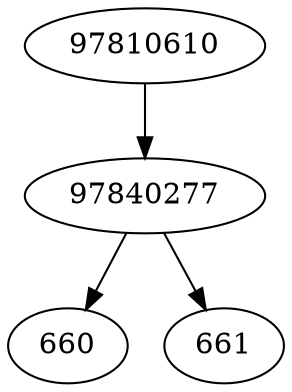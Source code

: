 strict digraph  {
97810610;
660;
661;
97840277;
97810610 -> 97840277;
97840277 -> 660;
97840277 -> 661;
}
